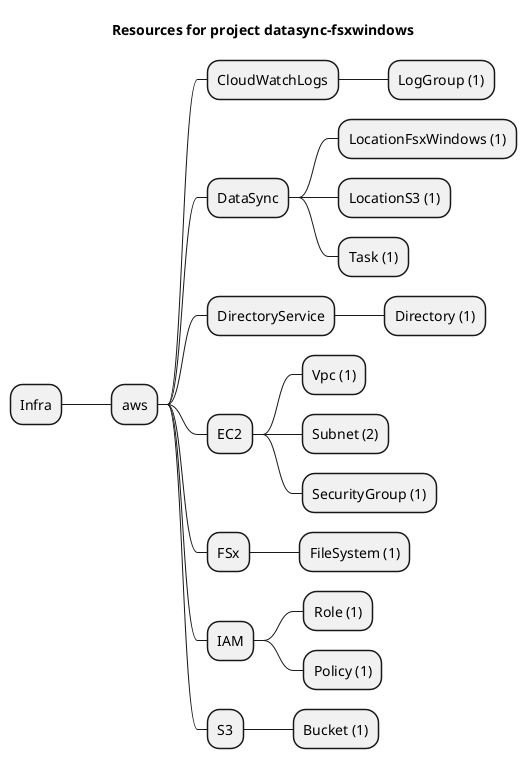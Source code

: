 @startmindmap
title Resources for project datasync-fsxwindows
skinparam monochrome true
+ Infra
++ aws
+++ CloudWatchLogs
++++ LogGroup (1)
+++ DataSync
++++ LocationFsxWindows (1)
++++ LocationS3 (1)
++++ Task (1)
+++ DirectoryService
++++ Directory (1)
+++ EC2
++++ Vpc (1)
++++ Subnet (2)
++++ SecurityGroup (1)
+++ FSx
++++ FileSystem (1)
+++ IAM
++++ Role (1)
++++ Policy (1)
+++ S3
++++ Bucket (1)
@endmindmap
